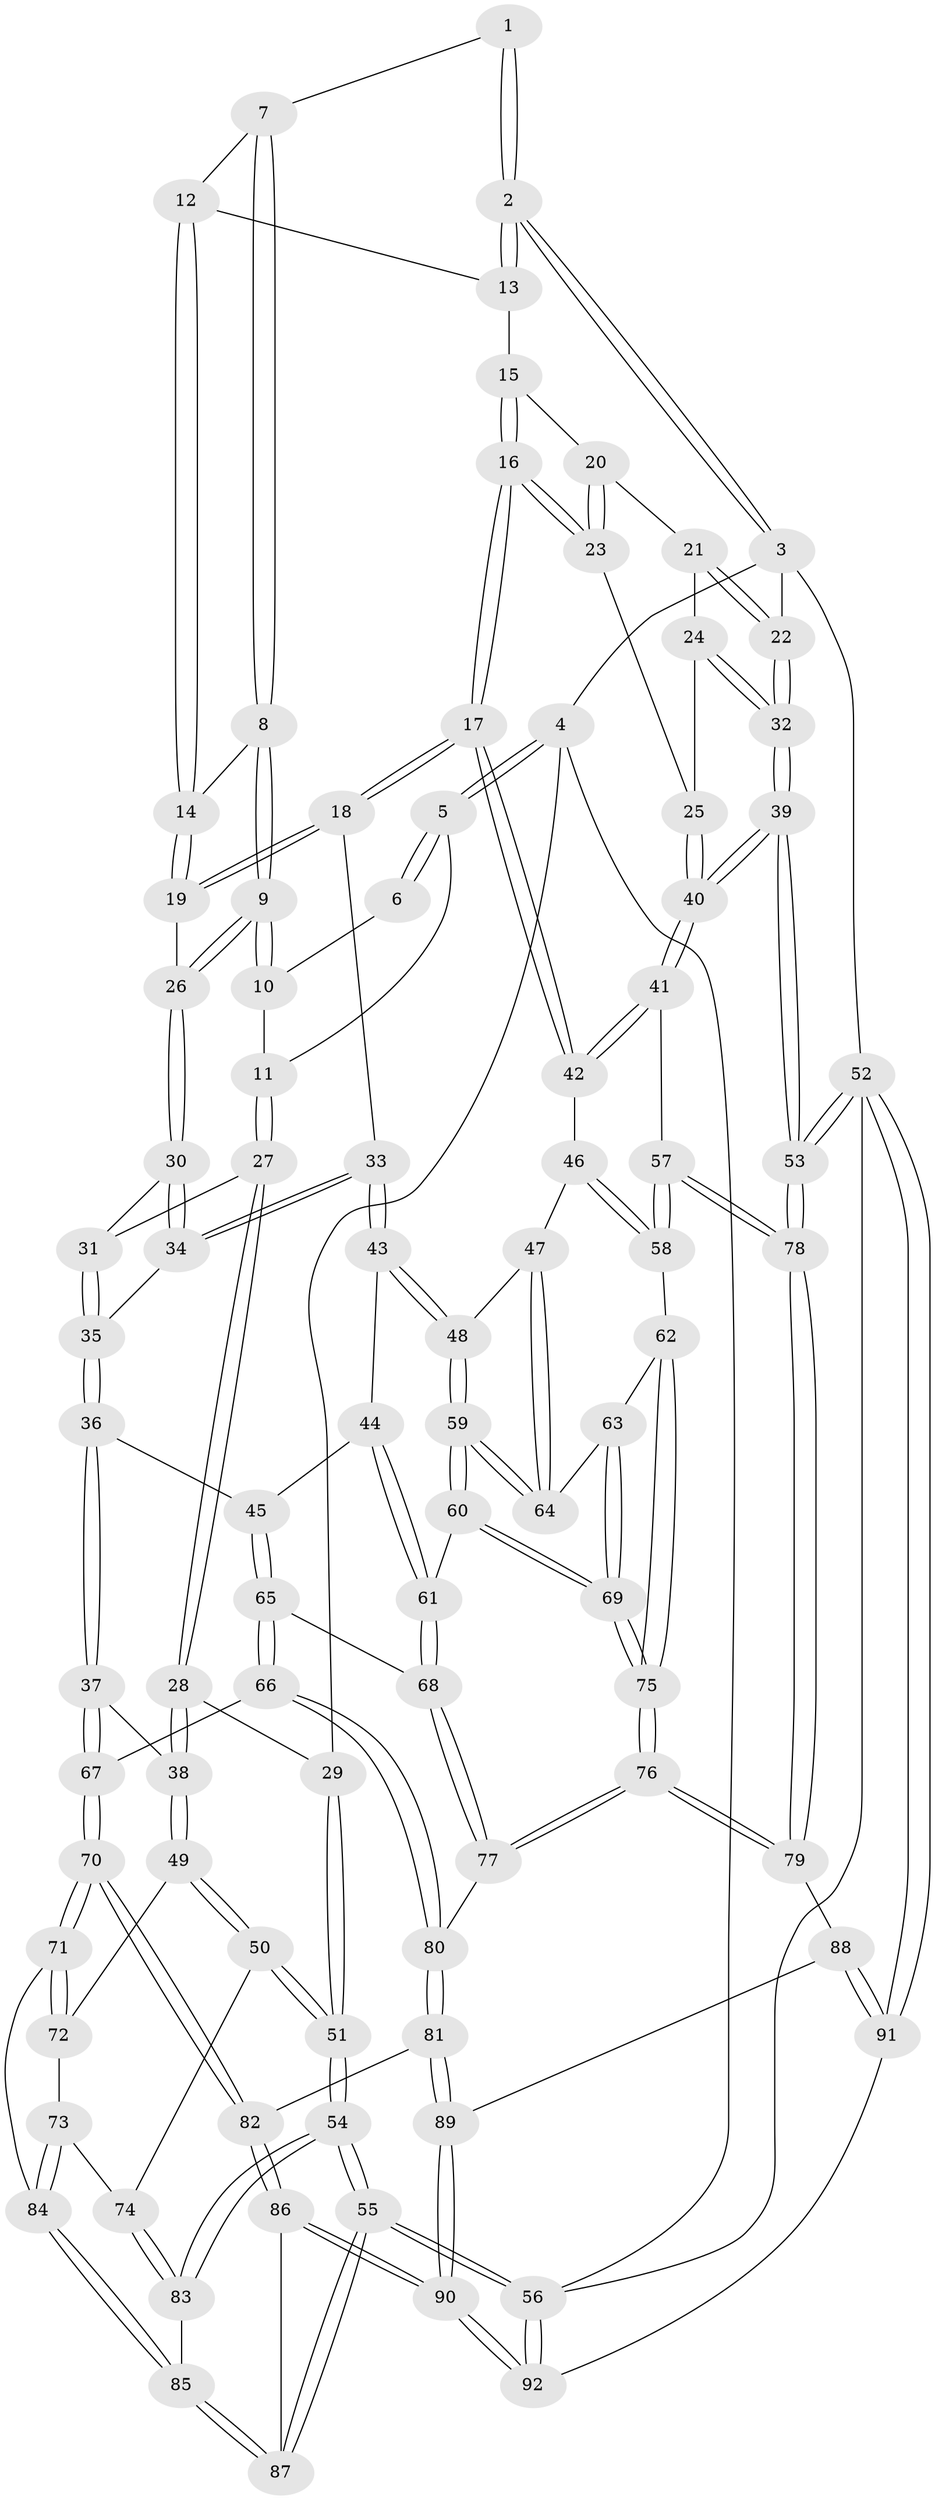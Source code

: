 // Generated by graph-tools (version 1.1) at 2025/50/03/09/25 03:50:59]
// undirected, 92 vertices, 227 edges
graph export_dot {
graph [start="1"]
  node [color=gray90,style=filled];
  1 [pos="+0.5764927140435345+0"];
  2 [pos="+1+0"];
  3 [pos="+1+0"];
  4 [pos="+0+0"];
  5 [pos="+0+0"];
  6 [pos="+0.4419970737629905+0"];
  7 [pos="+0.6038813859267803+0"];
  8 [pos="+0.5528546565889961+0.09980578794364434"];
  9 [pos="+0.5054460735709332+0.15976159266058237"];
  10 [pos="+0.3695941737516908+0"];
  11 [pos="+0.3071978855959406+0.13005485863890534"];
  12 [pos="+0.7436632215977101+0.08777159262022631"];
  13 [pos="+0.76317362682388+0.09658916096753513"];
  14 [pos="+0.6631025143785759+0.1888772750526813"];
  15 [pos="+0.7933974826133544+0.12861739941947112"];
  16 [pos="+0.7813348796210628+0.2979136650446238"];
  17 [pos="+0.754172057216482+0.3169526411055904"];
  18 [pos="+0.7200976041012647+0.31426957500269415"];
  19 [pos="+0.6717681812079493+0.24719876592542342"];
  20 [pos="+0.9326677640418282+0.11574654732908456"];
  21 [pos="+0.9939152849634502+0.09240503027927248"];
  22 [pos="+1+0"];
  23 [pos="+0.8390157537882474+0.29596357181179445"];
  24 [pos="+0.9105964534889346+0.26644103136318253"];
  25 [pos="+0.864286608556604+0.30178606710020073"];
  26 [pos="+0.47571551634186604+0.2054621048667384"];
  27 [pos="+0.3020597353650812+0.1868398626176642"];
  28 [pos="+0.2237658681573123+0.22120746141728195"];
  29 [pos="+0+0"];
  30 [pos="+0.4748787693147973+0.206191554030037"];
  31 [pos="+0.42180333004551035+0.23273655592035083"];
  32 [pos="+1+0.17956883704689994"];
  33 [pos="+0.6486085509492482+0.35493565206054084"];
  34 [pos="+0.6183600031854524+0.33520236962877525"];
  35 [pos="+0.4348858832278712+0.32010108874894866"];
  36 [pos="+0.43967358997313477+0.41002285661111926"];
  37 [pos="+0.26335467260211737+0.4500411214581117"];
  38 [pos="+0.18096143494595293+0.4154399635730921"];
  39 [pos="+1+0.45939597326377146"];
  40 [pos="+1+0.4641352024427172"];
  41 [pos="+1+0.49059258787074855"];
  42 [pos="+0.7889588339043694+0.4468701747894429"];
  43 [pos="+0.5891333866559442+0.4383881793470799"];
  44 [pos="+0.5707359095148291+0.4403990966317399"];
  45 [pos="+0.46276023468081545+0.4351251828146708"];
  46 [pos="+0.7870086603140399+0.45077000567562725"];
  47 [pos="+0.7560505289252252+0.479026715959315"];
  48 [pos="+0.6146327514507114+0.4712768261705275"];
  49 [pos="+0.09844282372549137+0.465175403218529"];
  50 [pos="+0.025468121180772848+0.47678862724544435"];
  51 [pos="+0+0.4410754535224001"];
  52 [pos="+1+1"];
  53 [pos="+1+1"];
  54 [pos="+0+0.6926280366089246"];
  55 [pos="+0+1"];
  56 [pos="+0+1"];
  57 [pos="+0.924153955297747+0.577135192605104"];
  58 [pos="+0.8283037895043803+0.5707152094784388"];
  59 [pos="+0.6388353408887207+0.550105133360142"];
  60 [pos="+0.6382376109414388+0.5579409400746076"];
  61 [pos="+0.5460727557059378+0.5862573847157625"];
  62 [pos="+0.776028547431054+0.6070491684856412"];
  63 [pos="+0.7433626311330004+0.5305325833564847"];
  64 [pos="+0.7411893137811119+0.5159031091876219"];
  65 [pos="+0.4415135347541718+0.5793616388021773"];
  66 [pos="+0.43269608741215626+0.5880644503526203"];
  67 [pos="+0.31216076225733996+0.5695672852591326"];
  68 [pos="+0.5271166866791733+0.60014069812922"];
  69 [pos="+0.6656517536778194+0.6169369916287246"];
  70 [pos="+0.24024257900299262+0.6677433511615293"];
  71 [pos="+0.24010873948142422+0.6677026201607047"];
  72 [pos="+0.13662953073007844+0.5244584994644924"];
  73 [pos="+0.13531386874440257+0.6740694946731378"];
  74 [pos="+0.06856602532812957+0.64702159808344"];
  75 [pos="+0.7070127805344064+0.7531970847962371"];
  76 [pos="+0.7062153871134292+0.7677483435740434"];
  77 [pos="+0.6035692635516232+0.7206361955747417"];
  78 [pos="+0.8542599856483641+0.835047338957582"];
  79 [pos="+0.707885019327272+0.7711674418920315"];
  80 [pos="+0.41559570850307437+0.7231393707060748"];
  81 [pos="+0.3827949868055431+0.7614979646439086"];
  82 [pos="+0.3152052930625123+0.7752586473818199"];
  83 [pos="+0.05041060378354789+0.6914423862451627"];
  84 [pos="+0.16468607935716145+0.6907991260659588"];
  85 [pos="+0.07729796116299455+0.8201613702313129"];
  86 [pos="+0.24502272896078012+0.884971285873136"];
  87 [pos="+0.06952494629854923+0.8614467762901665"];
  88 [pos="+0.5917892348740617+0.8828257039432295"];
  89 [pos="+0.48734081824535785+0.8763102461409795"];
  90 [pos="+0.3286558120081997+1"];
  91 [pos="+0.5964683705551069+1"];
  92 [pos="+0.3380572884569653+1"];
  1 -- 2;
  1 -- 2;
  1 -- 7;
  2 -- 3;
  2 -- 3;
  2 -- 13;
  2 -- 13;
  3 -- 4;
  3 -- 22;
  3 -- 52;
  4 -- 5;
  4 -- 5;
  4 -- 29;
  4 -- 56;
  5 -- 6;
  5 -- 6;
  5 -- 11;
  6 -- 10;
  7 -- 8;
  7 -- 8;
  7 -- 12;
  8 -- 9;
  8 -- 9;
  8 -- 14;
  9 -- 10;
  9 -- 10;
  9 -- 26;
  9 -- 26;
  10 -- 11;
  11 -- 27;
  11 -- 27;
  12 -- 13;
  12 -- 14;
  12 -- 14;
  13 -- 15;
  14 -- 19;
  14 -- 19;
  15 -- 16;
  15 -- 16;
  15 -- 20;
  16 -- 17;
  16 -- 17;
  16 -- 23;
  16 -- 23;
  17 -- 18;
  17 -- 18;
  17 -- 42;
  17 -- 42;
  18 -- 19;
  18 -- 19;
  18 -- 33;
  19 -- 26;
  20 -- 21;
  20 -- 23;
  20 -- 23;
  21 -- 22;
  21 -- 22;
  21 -- 24;
  22 -- 32;
  22 -- 32;
  23 -- 25;
  24 -- 25;
  24 -- 32;
  24 -- 32;
  25 -- 40;
  25 -- 40;
  26 -- 30;
  26 -- 30;
  27 -- 28;
  27 -- 28;
  27 -- 31;
  28 -- 29;
  28 -- 38;
  28 -- 38;
  29 -- 51;
  29 -- 51;
  30 -- 31;
  30 -- 34;
  30 -- 34;
  31 -- 35;
  31 -- 35;
  32 -- 39;
  32 -- 39;
  33 -- 34;
  33 -- 34;
  33 -- 43;
  33 -- 43;
  34 -- 35;
  35 -- 36;
  35 -- 36;
  36 -- 37;
  36 -- 37;
  36 -- 45;
  37 -- 38;
  37 -- 67;
  37 -- 67;
  38 -- 49;
  38 -- 49;
  39 -- 40;
  39 -- 40;
  39 -- 53;
  39 -- 53;
  40 -- 41;
  40 -- 41;
  41 -- 42;
  41 -- 42;
  41 -- 57;
  42 -- 46;
  43 -- 44;
  43 -- 48;
  43 -- 48;
  44 -- 45;
  44 -- 61;
  44 -- 61;
  45 -- 65;
  45 -- 65;
  46 -- 47;
  46 -- 58;
  46 -- 58;
  47 -- 48;
  47 -- 64;
  47 -- 64;
  48 -- 59;
  48 -- 59;
  49 -- 50;
  49 -- 50;
  49 -- 72;
  50 -- 51;
  50 -- 51;
  50 -- 74;
  51 -- 54;
  51 -- 54;
  52 -- 53;
  52 -- 53;
  52 -- 91;
  52 -- 91;
  52 -- 56;
  53 -- 78;
  53 -- 78;
  54 -- 55;
  54 -- 55;
  54 -- 83;
  54 -- 83;
  55 -- 56;
  55 -- 56;
  55 -- 87;
  55 -- 87;
  56 -- 92;
  56 -- 92;
  57 -- 58;
  57 -- 58;
  57 -- 78;
  57 -- 78;
  58 -- 62;
  59 -- 60;
  59 -- 60;
  59 -- 64;
  59 -- 64;
  60 -- 61;
  60 -- 69;
  60 -- 69;
  61 -- 68;
  61 -- 68;
  62 -- 63;
  62 -- 75;
  62 -- 75;
  63 -- 64;
  63 -- 69;
  63 -- 69;
  65 -- 66;
  65 -- 66;
  65 -- 68;
  66 -- 67;
  66 -- 80;
  66 -- 80;
  67 -- 70;
  67 -- 70;
  68 -- 77;
  68 -- 77;
  69 -- 75;
  69 -- 75;
  70 -- 71;
  70 -- 71;
  70 -- 82;
  70 -- 82;
  71 -- 72;
  71 -- 72;
  71 -- 84;
  72 -- 73;
  73 -- 74;
  73 -- 84;
  73 -- 84;
  74 -- 83;
  74 -- 83;
  75 -- 76;
  75 -- 76;
  76 -- 77;
  76 -- 77;
  76 -- 79;
  76 -- 79;
  77 -- 80;
  78 -- 79;
  78 -- 79;
  79 -- 88;
  80 -- 81;
  80 -- 81;
  81 -- 82;
  81 -- 89;
  81 -- 89;
  82 -- 86;
  82 -- 86;
  83 -- 85;
  84 -- 85;
  84 -- 85;
  85 -- 87;
  85 -- 87;
  86 -- 87;
  86 -- 90;
  86 -- 90;
  88 -- 89;
  88 -- 91;
  88 -- 91;
  89 -- 90;
  89 -- 90;
  90 -- 92;
  90 -- 92;
  91 -- 92;
}
